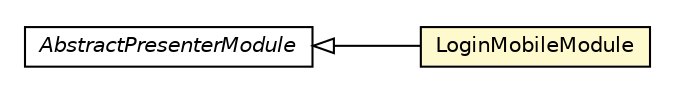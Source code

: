 #!/usr/local/bin/dot
#
# Class diagram 
# Generated by UMLGraph version R5_6-24-gf6e263 (http://www.umlgraph.org/)
#

digraph G {
	edge [fontname="Helvetica",fontsize=10,labelfontname="Helvetica",labelfontsize=10];
	node [fontname="Helvetica",fontsize=10,shape=plaintext];
	nodesep=0.25;
	ranksep=0.5;
	rankdir=LR;
	// com.gwtplatform.mvp.client.gin.AbstractPresenterModule
	c226229 [label=<<table title="com.gwtplatform.mvp.client.gin.AbstractPresenterModule" border="0" cellborder="1" cellspacing="0" cellpadding="2" port="p" href="../../../../mvp/client/gin/AbstractPresenterModule.html">
		<tr><td><table border="0" cellspacing="0" cellpadding="1">
<tr><td align="center" balign="center"><font face="Helvetica-Oblique"> AbstractPresenterModule </font></td></tr>
		</table></td></tr>
		</table>>, URL="../../../../mvp/client/gin/AbstractPresenterModule.html", fontname="Helvetica", fontcolor="black", fontsize=10.0];
	// com.gwtplatform.carstore.client.application.login.LoginMobileModule
	c226499 [label=<<table title="com.gwtplatform.carstore.client.application.login.LoginMobileModule" border="0" cellborder="1" cellspacing="0" cellpadding="2" port="p" bgcolor="lemonChiffon" href="./LoginMobileModule.html">
		<tr><td><table border="0" cellspacing="0" cellpadding="1">
<tr><td align="center" balign="center"> LoginMobileModule </td></tr>
		</table></td></tr>
		</table>>, URL="./LoginMobileModule.html", fontname="Helvetica", fontcolor="black", fontsize=10.0];
	//com.gwtplatform.carstore.client.application.login.LoginMobileModule extends com.gwtplatform.mvp.client.gin.AbstractPresenterModule
	c226229:p -> c226499:p [dir=back,arrowtail=empty];
}

